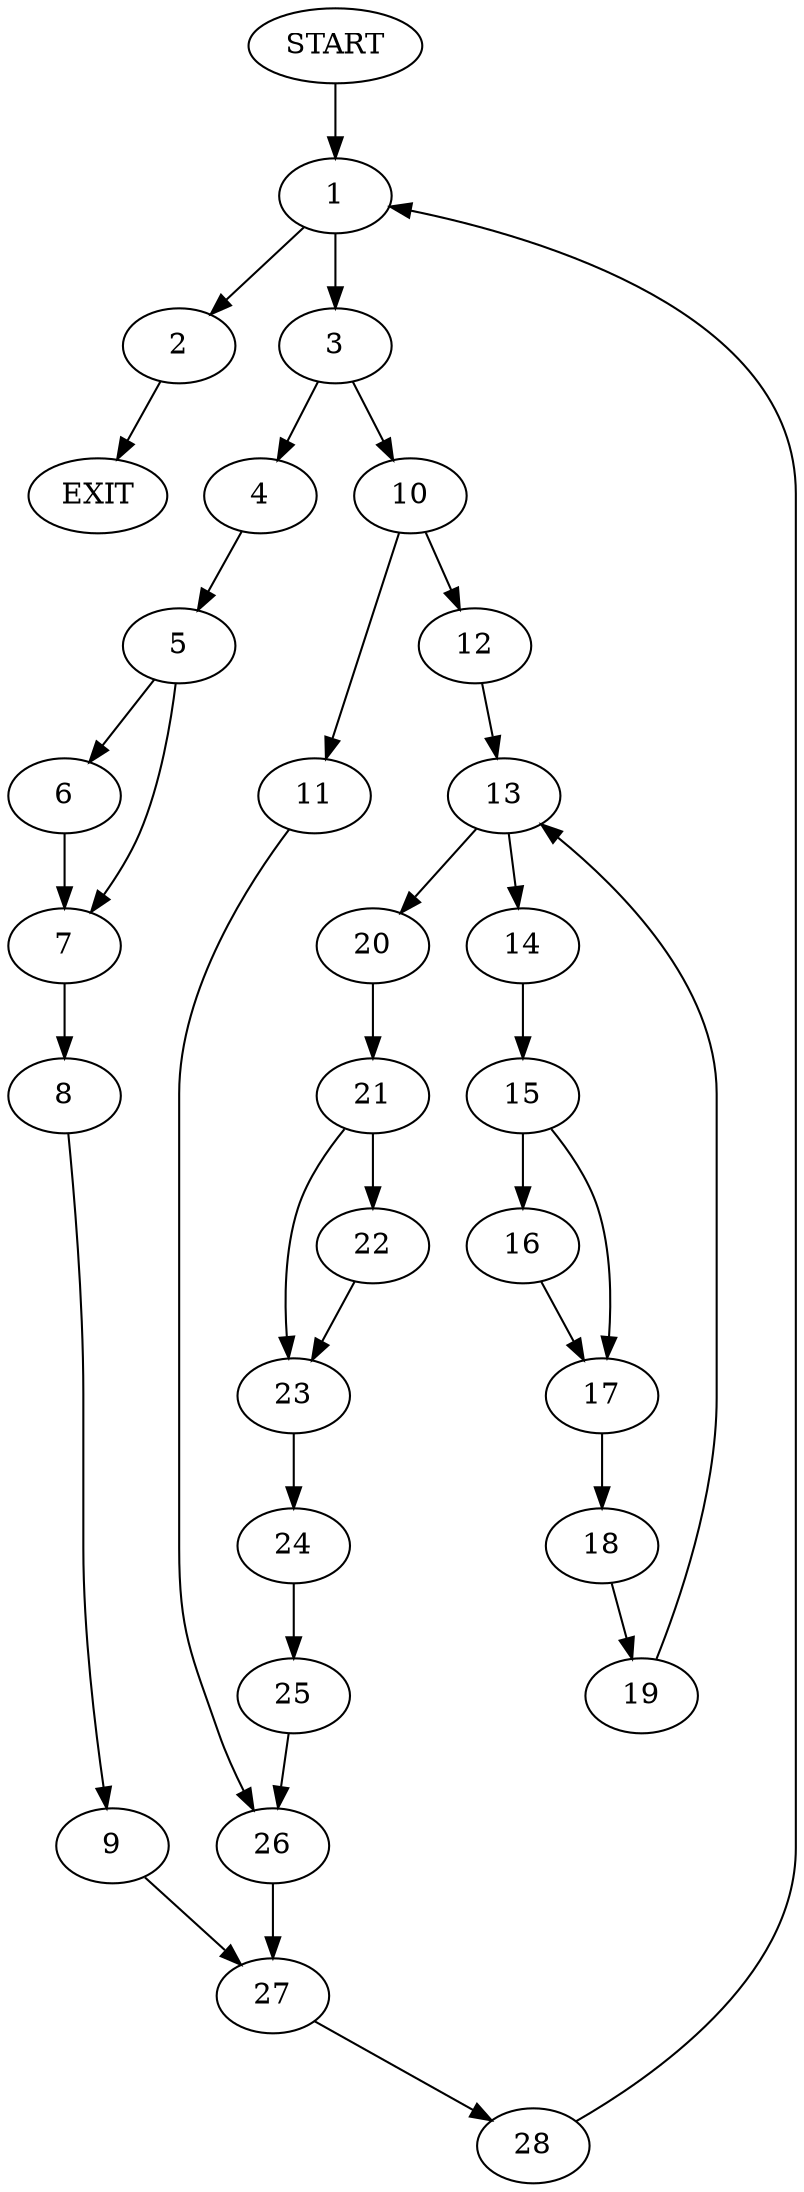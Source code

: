 digraph { 
0 [label="START"];
1;
2;
3;
4;
5;
6;
7;
8;
9;
10;
11;
12;
13;
14;
15;
16;
17;
18;
19;
20;
21;
22;
23;
24;
25;
26;
27;
28;
29[label="EXIT"];
0 -> 1;
1 -> 3;
1 -> 2;
2 -> 29;
3 -> 4;
3 -> 10;
4 -> 5;
5 -> 6;
5 -> 7;
6 -> 7;
7 -> 8;
8 -> 9;
9 -> 27;
10 -> 11;
10 -> 12;
11 -> 26;
12 -> 13;
13 -> 14;
13 -> 20;
14 -> 15;
15 -> 16;
15 -> 17;
16 -> 17;
17 -> 18;
18 -> 19;
19 -> 13;
20 -> 21;
21 -> 22;
21 -> 23;
22 -> 23;
23 -> 24;
24 -> 25;
25 -> 26;
26 -> 27;
27 -> 28;
28 -> 1;
}